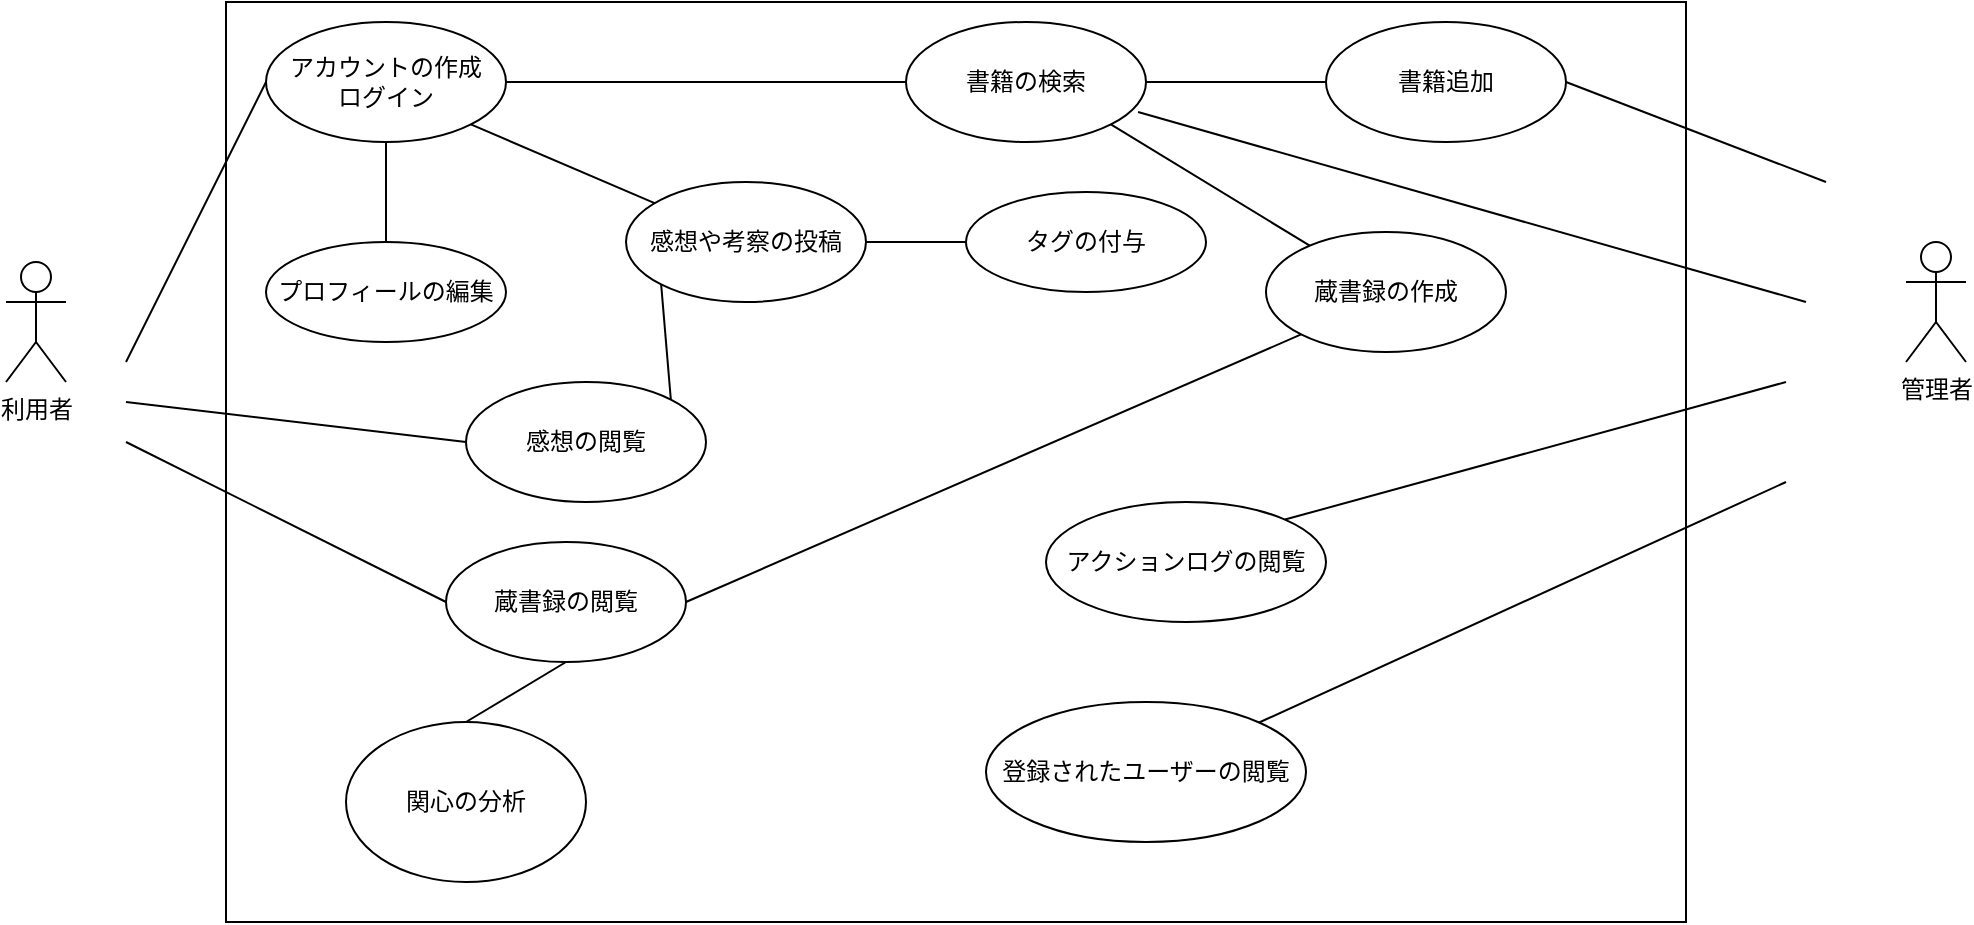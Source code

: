 <mxfile version="24.7.5">
  <diagram name="ページ1" id="cFDs69HmTpyeldHHaMtf">
    <mxGraphModel dx="1612" dy="884" grid="1" gridSize="10" guides="1" tooltips="1" connect="1" arrows="1" fold="1" page="1" pageScale="1" pageWidth="3300" pageHeight="4681" math="0" shadow="0">
      <root>
        <mxCell id="0" />
        <mxCell id="1" parent="0" />
        <mxCell id="QmB7AGO1PdWXjtcyavQ6-2" value="管理者" style="shape=umlActor;verticalLabelPosition=bottom;verticalAlign=top;html=1;outlineConnect=0;" vertex="1" parent="1">
          <mxGeometry x="1440" y="1890" width="30" height="60" as="geometry" />
        </mxCell>
        <mxCell id="QmB7AGO1PdWXjtcyavQ6-3" value="" style="rounded=0;whiteSpace=wrap;html=1;movable=1;resizable=1;rotatable=1;deletable=1;editable=1;locked=0;connectable=1;" vertex="1" parent="1">
          <mxGeometry x="600" y="1770" width="730" height="460" as="geometry" />
        </mxCell>
        <mxCell id="QmB7AGO1PdWXjtcyavQ6-5" value="利用者" style="shape=umlActor;verticalLabelPosition=bottom;verticalAlign=top;html=1;outlineConnect=0;" vertex="1" parent="1">
          <mxGeometry x="490" y="1900" width="30" height="60" as="geometry" />
        </mxCell>
        <mxCell id="QmB7AGO1PdWXjtcyavQ6-6" value="アカウントの作成&lt;br&gt;ログイン" style="ellipse;whiteSpace=wrap;html=1;" vertex="1" parent="1">
          <mxGeometry x="620" y="1780" width="120" height="60" as="geometry" />
        </mxCell>
        <mxCell id="QmB7AGO1PdWXjtcyavQ6-7" value="" style="endArrow=none;html=1;rounded=0;entryX=0;entryY=0.5;entryDx=0;entryDy=0;" edge="1" parent="1" target="QmB7AGO1PdWXjtcyavQ6-6">
          <mxGeometry width="50" height="50" relative="1" as="geometry">
            <mxPoint x="550" y="1950" as="sourcePoint" />
            <mxPoint x="600" y="1900" as="targetPoint" />
          </mxGeometry>
        </mxCell>
        <mxCell id="QmB7AGO1PdWXjtcyavQ6-8" value="書籍の検索" style="ellipse;whiteSpace=wrap;html=1;" vertex="1" parent="1">
          <mxGeometry x="940" y="1780" width="120" height="60" as="geometry" />
        </mxCell>
        <mxCell id="QmB7AGO1PdWXjtcyavQ6-10" value="" style="endArrow=none;html=1;rounded=0;exitX=1;exitY=0.5;exitDx=0;exitDy=0;entryX=0;entryY=0.5;entryDx=0;entryDy=0;" edge="1" parent="1" source="QmB7AGO1PdWXjtcyavQ6-6" target="QmB7AGO1PdWXjtcyavQ6-8">
          <mxGeometry width="50" height="50" relative="1" as="geometry">
            <mxPoint x="800" y="1990" as="sourcePoint" />
            <mxPoint x="850" y="1940" as="targetPoint" />
          </mxGeometry>
        </mxCell>
        <mxCell id="QmB7AGO1PdWXjtcyavQ6-11" value="感想や考察の投稿" style="ellipse;whiteSpace=wrap;html=1;" vertex="1" parent="1">
          <mxGeometry x="800" y="1860" width="120" height="60" as="geometry" />
        </mxCell>
        <mxCell id="QmB7AGO1PdWXjtcyavQ6-12" value="" style="endArrow=none;html=1;rounded=0;exitX=1;exitY=1;exitDx=0;exitDy=0;" edge="1" parent="1" source="QmB7AGO1PdWXjtcyavQ6-6" target="QmB7AGO1PdWXjtcyavQ6-11">
          <mxGeometry width="50" height="50" relative="1" as="geometry">
            <mxPoint x="720" y="2060" as="sourcePoint" />
            <mxPoint x="770" y="2010" as="targetPoint" />
          </mxGeometry>
        </mxCell>
        <mxCell id="QmB7AGO1PdWXjtcyavQ6-13" value="プロフィールの&lt;span style=&quot;background-color: initial;&quot;&gt;編集&lt;/span&gt;" style="ellipse;whiteSpace=wrap;html=1;" vertex="1" parent="1">
          <mxGeometry x="620" y="1890" width="120" height="50" as="geometry" />
        </mxCell>
        <mxCell id="QmB7AGO1PdWXjtcyavQ6-14" value="" style="endArrow=none;html=1;rounded=0;entryX=0.5;entryY=1;entryDx=0;entryDy=0;" edge="1" parent="1" source="QmB7AGO1PdWXjtcyavQ6-13" target="QmB7AGO1PdWXjtcyavQ6-6">
          <mxGeometry width="50" height="50" relative="1" as="geometry">
            <mxPoint x="580" y="2070" as="sourcePoint" />
            <mxPoint x="630" y="2020" as="targetPoint" />
          </mxGeometry>
        </mxCell>
        <mxCell id="QmB7AGO1PdWXjtcyavQ6-15" value="" style="endArrow=none;html=1;rounded=0;exitX=1;exitY=0.5;exitDx=0;exitDy=0;entryX=0;entryY=0.5;entryDx=0;entryDy=0;" edge="1" parent="1" source="QmB7AGO1PdWXjtcyavQ6-11" target="QmB7AGO1PdWXjtcyavQ6-16">
          <mxGeometry width="50" height="50" relative="1" as="geometry">
            <mxPoint x="1040" y="1950" as="sourcePoint" />
            <mxPoint x="1020" y="1900" as="targetPoint" />
          </mxGeometry>
        </mxCell>
        <mxCell id="QmB7AGO1PdWXjtcyavQ6-16" value="タグの付与" style="ellipse;whiteSpace=wrap;html=1;" vertex="1" parent="1">
          <mxGeometry x="970" y="1865" width="120" height="50" as="geometry" />
        </mxCell>
        <mxCell id="QmB7AGO1PdWXjtcyavQ6-17" value="書籍追加" style="ellipse;whiteSpace=wrap;html=1;" vertex="1" parent="1">
          <mxGeometry x="1150" y="1780" width="120" height="60" as="geometry" />
        </mxCell>
        <mxCell id="QmB7AGO1PdWXjtcyavQ6-18" value="" style="endArrow=none;html=1;rounded=0;exitX=1;exitY=0.5;exitDx=0;exitDy=0;entryX=0;entryY=0.5;entryDx=0;entryDy=0;" edge="1" parent="1" source="QmB7AGO1PdWXjtcyavQ6-8" target="QmB7AGO1PdWXjtcyavQ6-17">
          <mxGeometry width="50" height="50" relative="1" as="geometry">
            <mxPoint x="1000" y="2110" as="sourcePoint" />
            <mxPoint x="1050" y="2060" as="targetPoint" />
          </mxGeometry>
        </mxCell>
        <mxCell id="QmB7AGO1PdWXjtcyavQ6-19" value="" style="endArrow=none;html=1;rounded=0;exitX=1;exitY=0.5;exitDx=0;exitDy=0;" edge="1" parent="1" source="QmB7AGO1PdWXjtcyavQ6-17">
          <mxGeometry width="50" height="50" relative="1" as="geometry">
            <mxPoint x="1210" y="1900" as="sourcePoint" />
            <mxPoint x="1400" y="1860" as="targetPoint" />
          </mxGeometry>
        </mxCell>
        <mxCell id="QmB7AGO1PdWXjtcyavQ6-20" value="" style="endArrow=none;html=1;rounded=0;entryX=0;entryY=1;entryDx=0;entryDy=0;exitX=1;exitY=0;exitDx=0;exitDy=0;" edge="1" parent="1" source="QmB7AGO1PdWXjtcyavQ6-21" target="QmB7AGO1PdWXjtcyavQ6-11">
          <mxGeometry width="50" height="50" relative="1" as="geometry">
            <mxPoint x="810" y="1960" as="sourcePoint" />
            <mxPoint x="840" y="2010" as="targetPoint" />
          </mxGeometry>
        </mxCell>
        <mxCell id="QmB7AGO1PdWXjtcyavQ6-21" value="感想の閲覧" style="ellipse;whiteSpace=wrap;html=1;" vertex="1" parent="1">
          <mxGeometry x="720" y="1960" width="120" height="60" as="geometry" />
        </mxCell>
        <mxCell id="QmB7AGO1PdWXjtcyavQ6-22" value="" style="endArrow=none;html=1;rounded=0;entryX=0;entryY=0.5;entryDx=0;entryDy=0;" edge="1" parent="1" target="QmB7AGO1PdWXjtcyavQ6-21">
          <mxGeometry width="50" height="50" relative="1" as="geometry">
            <mxPoint x="550" y="1970" as="sourcePoint" />
            <mxPoint x="670" y="2080" as="targetPoint" />
          </mxGeometry>
        </mxCell>
        <mxCell id="QmB7AGO1PdWXjtcyavQ6-23" value="" style="endArrow=none;html=1;rounded=0;entryX=1;entryY=1;entryDx=0;entryDy=0;" edge="1" parent="1" source="QmB7AGO1PdWXjtcyavQ6-24" target="QmB7AGO1PdWXjtcyavQ6-8">
          <mxGeometry width="50" height="50" relative="1" as="geometry">
            <mxPoint x="1190" y="1960" as="sourcePoint" />
            <mxPoint x="1160" y="2040" as="targetPoint" />
          </mxGeometry>
        </mxCell>
        <mxCell id="QmB7AGO1PdWXjtcyavQ6-24" value="蔵書録の作成" style="ellipse;whiteSpace=wrap;html=1;" vertex="1" parent="1">
          <mxGeometry x="1120" y="1885" width="120" height="60" as="geometry" />
        </mxCell>
        <mxCell id="QmB7AGO1PdWXjtcyavQ6-26" value="" style="endArrow=none;html=1;rounded=0;entryX=0;entryY=1;entryDx=0;entryDy=0;exitX=1;exitY=0.5;exitDx=0;exitDy=0;" edge="1" parent="1" source="QmB7AGO1PdWXjtcyavQ6-27" target="QmB7AGO1PdWXjtcyavQ6-24">
          <mxGeometry width="50" height="50" relative="1" as="geometry">
            <mxPoint x="860" y="2040" as="sourcePoint" />
            <mxPoint x="1020" y="2020" as="targetPoint" />
          </mxGeometry>
        </mxCell>
        <mxCell id="QmB7AGO1PdWXjtcyavQ6-27" value="蔵書録の閲覧" style="ellipse;whiteSpace=wrap;html=1;" vertex="1" parent="1">
          <mxGeometry x="710" y="2040" width="120" height="60" as="geometry" />
        </mxCell>
        <mxCell id="QmB7AGO1PdWXjtcyavQ6-28" value="" style="endArrow=none;html=1;rounded=0;entryX=0;entryY=0.5;entryDx=0;entryDy=0;" edge="1" parent="1" target="QmB7AGO1PdWXjtcyavQ6-27">
          <mxGeometry width="50" height="50" relative="1" as="geometry">
            <mxPoint x="550" y="1990" as="sourcePoint" />
            <mxPoint x="650" y="2050" as="targetPoint" />
          </mxGeometry>
        </mxCell>
        <mxCell id="QmB7AGO1PdWXjtcyavQ6-29" value="" style="endArrow=none;html=1;rounded=0;entryX=0.5;entryY=1;entryDx=0;entryDy=0;exitX=0.5;exitY=0;exitDx=0;exitDy=0;" edge="1" parent="1" source="QmB7AGO1PdWXjtcyavQ6-30" target="QmB7AGO1PdWXjtcyavQ6-27">
          <mxGeometry width="50" height="50" relative="1" as="geometry">
            <mxPoint x="755" y="2230" as="sourcePoint" />
            <mxPoint x="805" y="2180" as="targetPoint" />
          </mxGeometry>
        </mxCell>
        <mxCell id="QmB7AGO1PdWXjtcyavQ6-30" value="関心の分析" style="ellipse;whiteSpace=wrap;html=1;" vertex="1" parent="1">
          <mxGeometry x="660" y="2130" width="120" height="80" as="geometry" />
        </mxCell>
        <mxCell id="QmB7AGO1PdWXjtcyavQ6-32" value="アクションログの閲覧" style="ellipse;whiteSpace=wrap;html=1;" vertex="1" parent="1">
          <mxGeometry x="1010" y="2020" width="140" height="60" as="geometry" />
        </mxCell>
        <mxCell id="QmB7AGO1PdWXjtcyavQ6-33" value="" style="endArrow=none;html=1;rounded=0;exitX=1;exitY=0;exitDx=0;exitDy=0;" edge="1" parent="1" source="QmB7AGO1PdWXjtcyavQ6-32">
          <mxGeometry width="50" height="50" relative="1" as="geometry">
            <mxPoint x="1450" y="1980" as="sourcePoint" />
            <mxPoint x="1380" y="1960" as="targetPoint" />
          </mxGeometry>
        </mxCell>
        <mxCell id="QmB7AGO1PdWXjtcyavQ6-34" value="登録されたユーザーの閲覧" style="ellipse;whiteSpace=wrap;html=1;" vertex="1" parent="1">
          <mxGeometry x="980" y="2120" width="160" height="70" as="geometry" />
        </mxCell>
        <mxCell id="QmB7AGO1PdWXjtcyavQ6-35" value="" style="endArrow=none;html=1;rounded=0;exitX=1;exitY=0;exitDx=0;exitDy=0;" edge="1" parent="1" source="QmB7AGO1PdWXjtcyavQ6-34">
          <mxGeometry width="50" height="50" relative="1" as="geometry">
            <mxPoint x="1099.999" y="2130.251" as="sourcePoint" />
            <mxPoint x="1380" y="2010" as="targetPoint" />
          </mxGeometry>
        </mxCell>
        <mxCell id="QmB7AGO1PdWXjtcyavQ6-36" value="" style="endArrow=none;html=1;rounded=0;exitX=0.967;exitY=0.75;exitDx=0;exitDy=0;exitPerimeter=0;" edge="1" parent="1" source="QmB7AGO1PdWXjtcyavQ6-8">
          <mxGeometry width="50" height="50" relative="1" as="geometry">
            <mxPoint x="1280" y="2010" as="sourcePoint" />
            <mxPoint x="1390" y="1920" as="targetPoint" />
          </mxGeometry>
        </mxCell>
      </root>
    </mxGraphModel>
  </diagram>
</mxfile>
